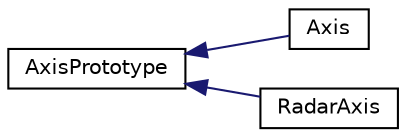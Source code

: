 digraph "Graphical Class Hierarchy"
{
 // LATEX_PDF_SIZE
  edge [fontname="Helvetica",fontsize="10",labelfontname="Helvetica",labelfontsize="10"];
  node [fontname="Helvetica",fontsize="10",shape=record];
  rankdir="LR";
  Node0 [label="AxisPrototype",height=0.2,width=0.4,color="black", fillcolor="white", style="filled",URL="$classAxisPrototype.html",tooltip=" "];
  Node0 -> Node1 [dir="back",color="midnightblue",fontsize="10",style="solid",fontname="Helvetica"];
  Node1 [label="Axis",height=0.2,width=0.4,color="black", fillcolor="white", style="filled",URL="$classAxis.html",tooltip=" "];
  Node0 -> Node2 [dir="back",color="midnightblue",fontsize="10",style="solid",fontname="Helvetica"];
  Node2 [label="RadarAxis",height=0.2,width=0.4,color="black", fillcolor="white", style="filled",URL="$classRadarAxis.html",tooltip=" "];
}

